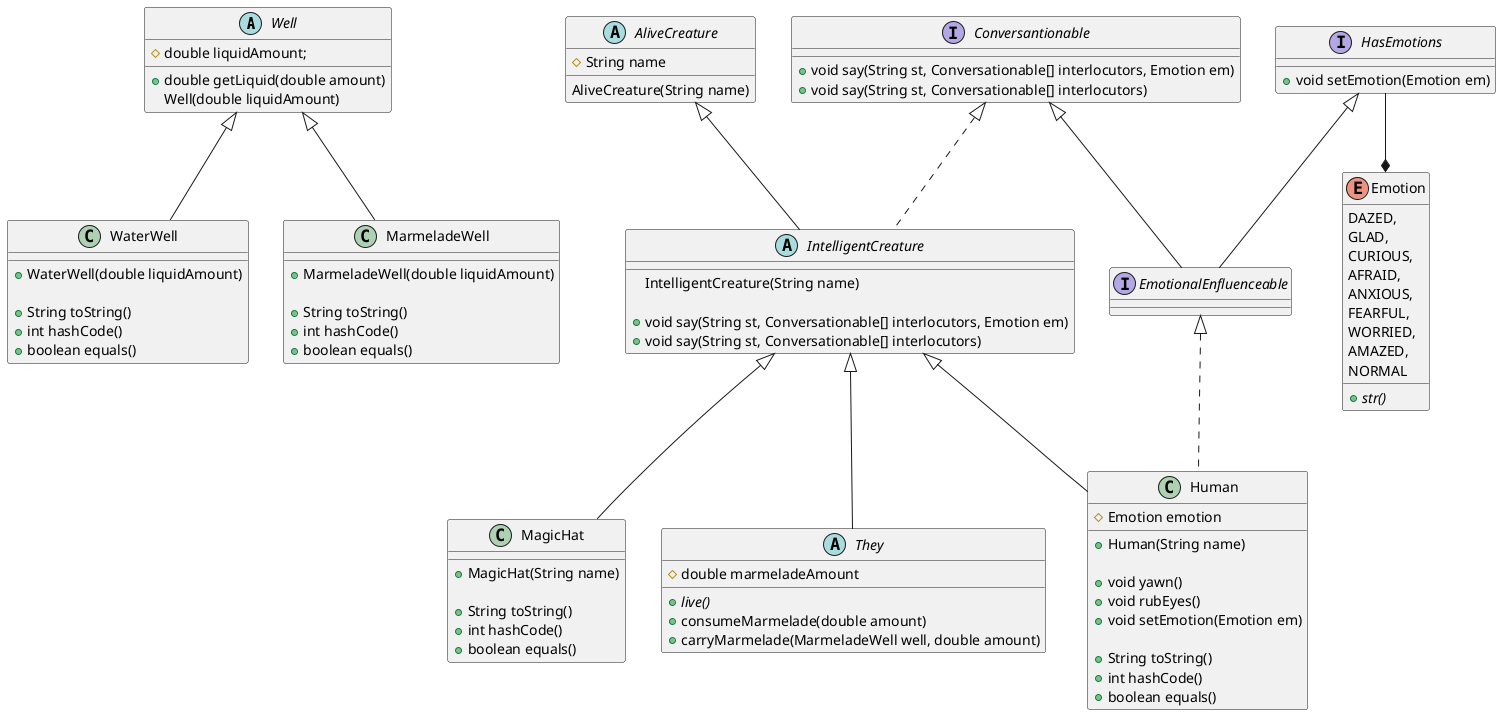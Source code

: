 @startuml
'https://plantuml.com/sequence-diagram



abstract class Well{
    #double liquidAmount;
    +double getLiquid(double amount)
    Well(double liquidAmount)
}

class WaterWell extends Well{
    +WaterWell(double liquidAmount)

    +String toString()
    +int hashCode()
    +boolean equals()
}

class MarmeladeWell extends Well{
    +MarmeladeWell(double liquidAmount)

    +String toString()
    +int hashCode()
    +boolean equals()
}

abstract class AliveCreature {
    #String name
    AliveCreature(String name)
}

abstract class IntelligentCreature extends AliveCreature  implements Conversantionable {
    IntelligentCreature(String name)

    +void say(String st, Conversationable[] interlocutors, Emotion em)
    +void say(String st, Conversationable[] interlocutors)
}

class MagicHat extends IntelligentCreature {
    +MagicHat(String name)

    +String toString()
    +int hashCode()
    +boolean equals()
}

class Human extends IntelligentCreature implements EmotionalEnfluenceable{
    #Emotion emotion
    +Human(String name)

    +void yawn()
    +void rubEyes()
    +void setEmotion(Emotion em)

    +String toString()
    +int hashCode()
    +boolean equals()
}


enum Emotion {
    DAZED,
    GLAD,
    CURIOUS,
    AFRAID,
    ANXIOUS,
    FEARFUL,
    WORRIED,
    AMAZED,
    NORMAL

    +{abstract}str()
}

interface HasEmotions {
    +void setEmotion(Emotion em)
}

interface Conversantionable{
    +void say(String st, Conversationable[] interlocutors, Emotion em)
    +void say(String st, Conversationable[] interlocutors)
}

interface EmotionalEnfluenceable extends Conversantionable, HasEmotions{

}

abstract class They extends IntelligentCreature{
    #double marmeladeAmount
    +{abstract}live()
    +consumeMarmelade(double amount)
    +carryMarmelade(MarmeladeWell well, double amount)
}





HasEmotions --* Emotion



hide enum empty methods

@enduml
